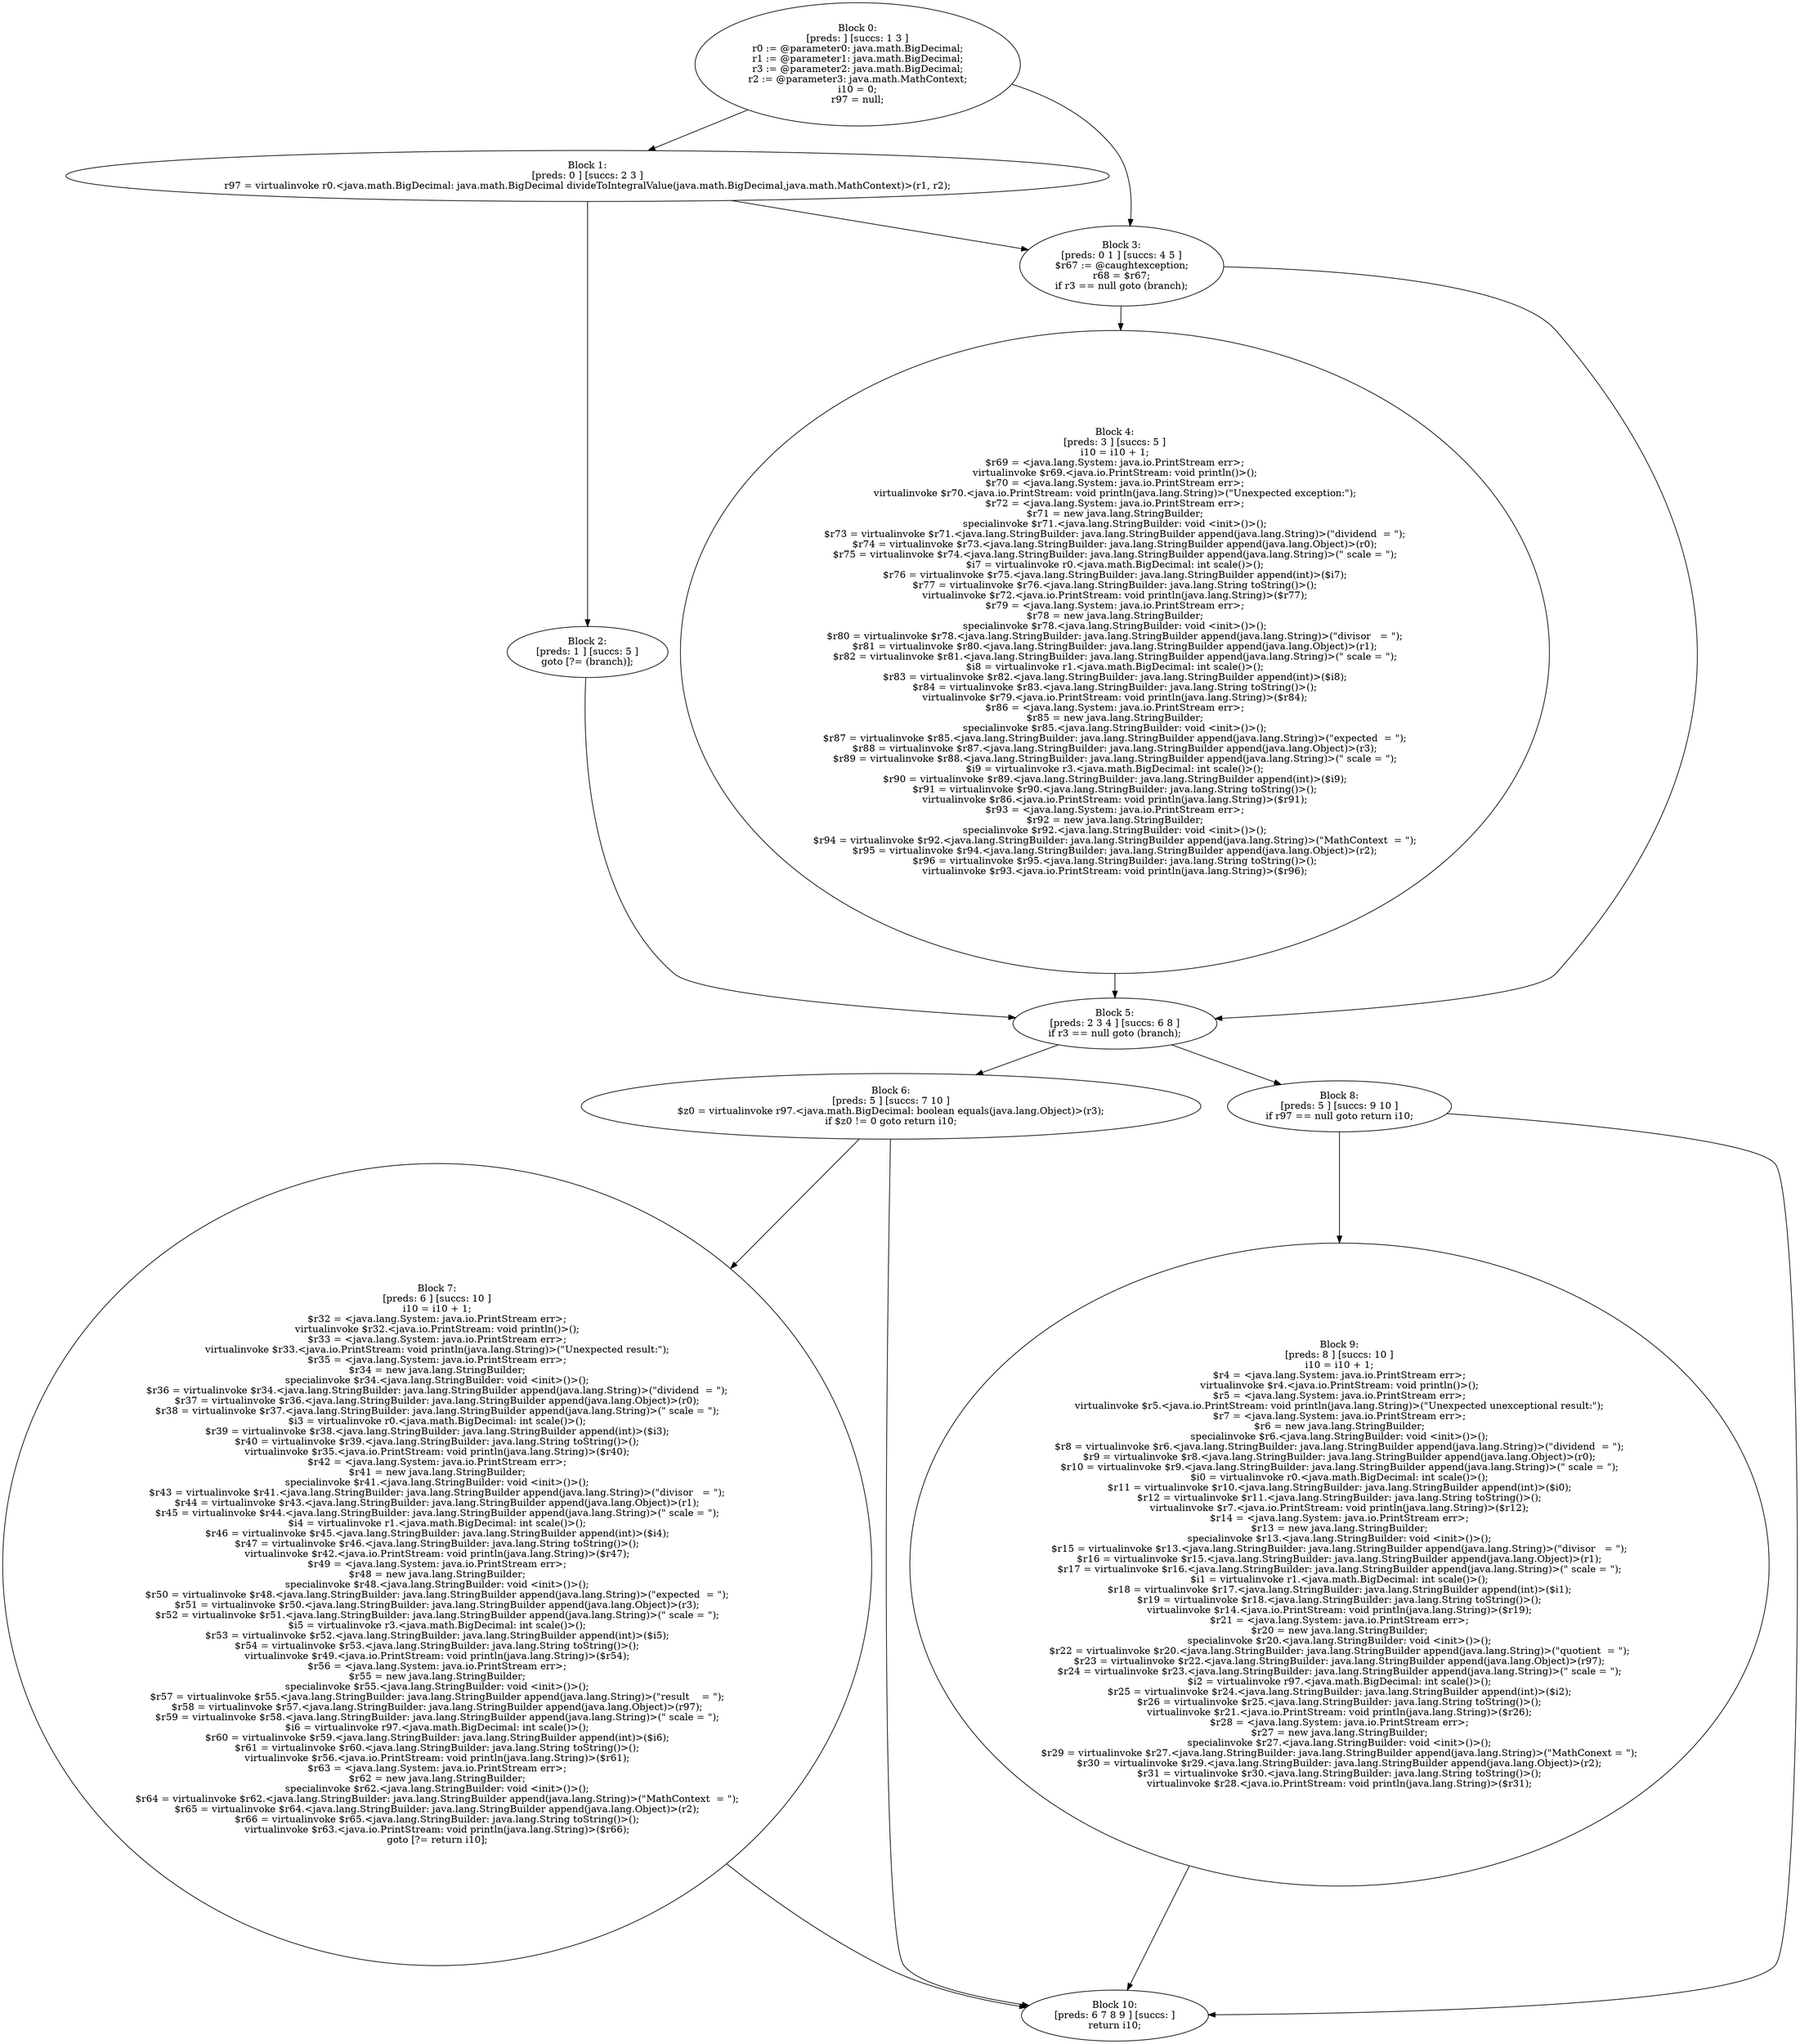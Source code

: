 digraph "unitGraph" {
    "Block 0:
[preds: ] [succs: 1 3 ]
r0 := @parameter0: java.math.BigDecimal;
r1 := @parameter1: java.math.BigDecimal;
r3 := @parameter2: java.math.BigDecimal;
r2 := @parameter3: java.math.MathContext;
i10 = 0;
r97 = null;
"
    "Block 1:
[preds: 0 ] [succs: 2 3 ]
r97 = virtualinvoke r0.<java.math.BigDecimal: java.math.BigDecimal divideToIntegralValue(java.math.BigDecimal,java.math.MathContext)>(r1, r2);
"
    "Block 2:
[preds: 1 ] [succs: 5 ]
goto [?= (branch)];
"
    "Block 3:
[preds: 0 1 ] [succs: 4 5 ]
$r67 := @caughtexception;
r68 = $r67;
if r3 == null goto (branch);
"
    "Block 4:
[preds: 3 ] [succs: 5 ]
i10 = i10 + 1;
$r69 = <java.lang.System: java.io.PrintStream err>;
virtualinvoke $r69.<java.io.PrintStream: void println()>();
$r70 = <java.lang.System: java.io.PrintStream err>;
virtualinvoke $r70.<java.io.PrintStream: void println(java.lang.String)>(\"Unexpected exception:\");
$r72 = <java.lang.System: java.io.PrintStream err>;
$r71 = new java.lang.StringBuilder;
specialinvoke $r71.<java.lang.StringBuilder: void <init>()>();
$r73 = virtualinvoke $r71.<java.lang.StringBuilder: java.lang.StringBuilder append(java.lang.String)>(\"dividend  = \");
$r74 = virtualinvoke $r73.<java.lang.StringBuilder: java.lang.StringBuilder append(java.lang.Object)>(r0);
$r75 = virtualinvoke $r74.<java.lang.StringBuilder: java.lang.StringBuilder append(java.lang.String)>(\" scale = \");
$i7 = virtualinvoke r0.<java.math.BigDecimal: int scale()>();
$r76 = virtualinvoke $r75.<java.lang.StringBuilder: java.lang.StringBuilder append(int)>($i7);
$r77 = virtualinvoke $r76.<java.lang.StringBuilder: java.lang.String toString()>();
virtualinvoke $r72.<java.io.PrintStream: void println(java.lang.String)>($r77);
$r79 = <java.lang.System: java.io.PrintStream err>;
$r78 = new java.lang.StringBuilder;
specialinvoke $r78.<java.lang.StringBuilder: void <init>()>();
$r80 = virtualinvoke $r78.<java.lang.StringBuilder: java.lang.StringBuilder append(java.lang.String)>(\"divisor   = \");
$r81 = virtualinvoke $r80.<java.lang.StringBuilder: java.lang.StringBuilder append(java.lang.Object)>(r1);
$r82 = virtualinvoke $r81.<java.lang.StringBuilder: java.lang.StringBuilder append(java.lang.String)>(\" scale = \");
$i8 = virtualinvoke r1.<java.math.BigDecimal: int scale()>();
$r83 = virtualinvoke $r82.<java.lang.StringBuilder: java.lang.StringBuilder append(int)>($i8);
$r84 = virtualinvoke $r83.<java.lang.StringBuilder: java.lang.String toString()>();
virtualinvoke $r79.<java.io.PrintStream: void println(java.lang.String)>($r84);
$r86 = <java.lang.System: java.io.PrintStream err>;
$r85 = new java.lang.StringBuilder;
specialinvoke $r85.<java.lang.StringBuilder: void <init>()>();
$r87 = virtualinvoke $r85.<java.lang.StringBuilder: java.lang.StringBuilder append(java.lang.String)>(\"expected  = \");
$r88 = virtualinvoke $r87.<java.lang.StringBuilder: java.lang.StringBuilder append(java.lang.Object)>(r3);
$r89 = virtualinvoke $r88.<java.lang.StringBuilder: java.lang.StringBuilder append(java.lang.String)>(\" scale = \");
$i9 = virtualinvoke r3.<java.math.BigDecimal: int scale()>();
$r90 = virtualinvoke $r89.<java.lang.StringBuilder: java.lang.StringBuilder append(int)>($i9);
$r91 = virtualinvoke $r90.<java.lang.StringBuilder: java.lang.String toString()>();
virtualinvoke $r86.<java.io.PrintStream: void println(java.lang.String)>($r91);
$r93 = <java.lang.System: java.io.PrintStream err>;
$r92 = new java.lang.StringBuilder;
specialinvoke $r92.<java.lang.StringBuilder: void <init>()>();
$r94 = virtualinvoke $r92.<java.lang.StringBuilder: java.lang.StringBuilder append(java.lang.String)>(\"MathContext  = \");
$r95 = virtualinvoke $r94.<java.lang.StringBuilder: java.lang.StringBuilder append(java.lang.Object)>(r2);
$r96 = virtualinvoke $r95.<java.lang.StringBuilder: java.lang.String toString()>();
virtualinvoke $r93.<java.io.PrintStream: void println(java.lang.String)>($r96);
"
    "Block 5:
[preds: 2 3 4 ] [succs: 6 8 ]
if r3 == null goto (branch);
"
    "Block 6:
[preds: 5 ] [succs: 7 10 ]
$z0 = virtualinvoke r97.<java.math.BigDecimal: boolean equals(java.lang.Object)>(r3);
if $z0 != 0 goto return i10;
"
    "Block 7:
[preds: 6 ] [succs: 10 ]
i10 = i10 + 1;
$r32 = <java.lang.System: java.io.PrintStream err>;
virtualinvoke $r32.<java.io.PrintStream: void println()>();
$r33 = <java.lang.System: java.io.PrintStream err>;
virtualinvoke $r33.<java.io.PrintStream: void println(java.lang.String)>(\"Unexpected result:\");
$r35 = <java.lang.System: java.io.PrintStream err>;
$r34 = new java.lang.StringBuilder;
specialinvoke $r34.<java.lang.StringBuilder: void <init>()>();
$r36 = virtualinvoke $r34.<java.lang.StringBuilder: java.lang.StringBuilder append(java.lang.String)>(\"dividend  = \");
$r37 = virtualinvoke $r36.<java.lang.StringBuilder: java.lang.StringBuilder append(java.lang.Object)>(r0);
$r38 = virtualinvoke $r37.<java.lang.StringBuilder: java.lang.StringBuilder append(java.lang.String)>(\" scale = \");
$i3 = virtualinvoke r0.<java.math.BigDecimal: int scale()>();
$r39 = virtualinvoke $r38.<java.lang.StringBuilder: java.lang.StringBuilder append(int)>($i3);
$r40 = virtualinvoke $r39.<java.lang.StringBuilder: java.lang.String toString()>();
virtualinvoke $r35.<java.io.PrintStream: void println(java.lang.String)>($r40);
$r42 = <java.lang.System: java.io.PrintStream err>;
$r41 = new java.lang.StringBuilder;
specialinvoke $r41.<java.lang.StringBuilder: void <init>()>();
$r43 = virtualinvoke $r41.<java.lang.StringBuilder: java.lang.StringBuilder append(java.lang.String)>(\"divisor   = \");
$r44 = virtualinvoke $r43.<java.lang.StringBuilder: java.lang.StringBuilder append(java.lang.Object)>(r1);
$r45 = virtualinvoke $r44.<java.lang.StringBuilder: java.lang.StringBuilder append(java.lang.String)>(\" scale = \");
$i4 = virtualinvoke r1.<java.math.BigDecimal: int scale()>();
$r46 = virtualinvoke $r45.<java.lang.StringBuilder: java.lang.StringBuilder append(int)>($i4);
$r47 = virtualinvoke $r46.<java.lang.StringBuilder: java.lang.String toString()>();
virtualinvoke $r42.<java.io.PrintStream: void println(java.lang.String)>($r47);
$r49 = <java.lang.System: java.io.PrintStream err>;
$r48 = new java.lang.StringBuilder;
specialinvoke $r48.<java.lang.StringBuilder: void <init>()>();
$r50 = virtualinvoke $r48.<java.lang.StringBuilder: java.lang.StringBuilder append(java.lang.String)>(\"expected  = \");
$r51 = virtualinvoke $r50.<java.lang.StringBuilder: java.lang.StringBuilder append(java.lang.Object)>(r3);
$r52 = virtualinvoke $r51.<java.lang.StringBuilder: java.lang.StringBuilder append(java.lang.String)>(\" scale = \");
$i5 = virtualinvoke r3.<java.math.BigDecimal: int scale()>();
$r53 = virtualinvoke $r52.<java.lang.StringBuilder: java.lang.StringBuilder append(int)>($i5);
$r54 = virtualinvoke $r53.<java.lang.StringBuilder: java.lang.String toString()>();
virtualinvoke $r49.<java.io.PrintStream: void println(java.lang.String)>($r54);
$r56 = <java.lang.System: java.io.PrintStream err>;
$r55 = new java.lang.StringBuilder;
specialinvoke $r55.<java.lang.StringBuilder: void <init>()>();
$r57 = virtualinvoke $r55.<java.lang.StringBuilder: java.lang.StringBuilder append(java.lang.String)>(\"result    = \");
$r58 = virtualinvoke $r57.<java.lang.StringBuilder: java.lang.StringBuilder append(java.lang.Object)>(r97);
$r59 = virtualinvoke $r58.<java.lang.StringBuilder: java.lang.StringBuilder append(java.lang.String)>(\" scale = \");
$i6 = virtualinvoke r97.<java.math.BigDecimal: int scale()>();
$r60 = virtualinvoke $r59.<java.lang.StringBuilder: java.lang.StringBuilder append(int)>($i6);
$r61 = virtualinvoke $r60.<java.lang.StringBuilder: java.lang.String toString()>();
virtualinvoke $r56.<java.io.PrintStream: void println(java.lang.String)>($r61);
$r63 = <java.lang.System: java.io.PrintStream err>;
$r62 = new java.lang.StringBuilder;
specialinvoke $r62.<java.lang.StringBuilder: void <init>()>();
$r64 = virtualinvoke $r62.<java.lang.StringBuilder: java.lang.StringBuilder append(java.lang.String)>(\"MathContext  = \");
$r65 = virtualinvoke $r64.<java.lang.StringBuilder: java.lang.StringBuilder append(java.lang.Object)>(r2);
$r66 = virtualinvoke $r65.<java.lang.StringBuilder: java.lang.String toString()>();
virtualinvoke $r63.<java.io.PrintStream: void println(java.lang.String)>($r66);
goto [?= return i10];
"
    "Block 8:
[preds: 5 ] [succs: 9 10 ]
if r97 == null goto return i10;
"
    "Block 9:
[preds: 8 ] [succs: 10 ]
i10 = i10 + 1;
$r4 = <java.lang.System: java.io.PrintStream err>;
virtualinvoke $r4.<java.io.PrintStream: void println()>();
$r5 = <java.lang.System: java.io.PrintStream err>;
virtualinvoke $r5.<java.io.PrintStream: void println(java.lang.String)>(\"Unexpected unexceptional result:\");
$r7 = <java.lang.System: java.io.PrintStream err>;
$r6 = new java.lang.StringBuilder;
specialinvoke $r6.<java.lang.StringBuilder: void <init>()>();
$r8 = virtualinvoke $r6.<java.lang.StringBuilder: java.lang.StringBuilder append(java.lang.String)>(\"dividend  = \");
$r9 = virtualinvoke $r8.<java.lang.StringBuilder: java.lang.StringBuilder append(java.lang.Object)>(r0);
$r10 = virtualinvoke $r9.<java.lang.StringBuilder: java.lang.StringBuilder append(java.lang.String)>(\" scale = \");
$i0 = virtualinvoke r0.<java.math.BigDecimal: int scale()>();
$r11 = virtualinvoke $r10.<java.lang.StringBuilder: java.lang.StringBuilder append(int)>($i0);
$r12 = virtualinvoke $r11.<java.lang.StringBuilder: java.lang.String toString()>();
virtualinvoke $r7.<java.io.PrintStream: void println(java.lang.String)>($r12);
$r14 = <java.lang.System: java.io.PrintStream err>;
$r13 = new java.lang.StringBuilder;
specialinvoke $r13.<java.lang.StringBuilder: void <init>()>();
$r15 = virtualinvoke $r13.<java.lang.StringBuilder: java.lang.StringBuilder append(java.lang.String)>(\"divisor   = \");
$r16 = virtualinvoke $r15.<java.lang.StringBuilder: java.lang.StringBuilder append(java.lang.Object)>(r1);
$r17 = virtualinvoke $r16.<java.lang.StringBuilder: java.lang.StringBuilder append(java.lang.String)>(\" scale = \");
$i1 = virtualinvoke r1.<java.math.BigDecimal: int scale()>();
$r18 = virtualinvoke $r17.<java.lang.StringBuilder: java.lang.StringBuilder append(int)>($i1);
$r19 = virtualinvoke $r18.<java.lang.StringBuilder: java.lang.String toString()>();
virtualinvoke $r14.<java.io.PrintStream: void println(java.lang.String)>($r19);
$r21 = <java.lang.System: java.io.PrintStream err>;
$r20 = new java.lang.StringBuilder;
specialinvoke $r20.<java.lang.StringBuilder: void <init>()>();
$r22 = virtualinvoke $r20.<java.lang.StringBuilder: java.lang.StringBuilder append(java.lang.String)>(\"quotient  = \");
$r23 = virtualinvoke $r22.<java.lang.StringBuilder: java.lang.StringBuilder append(java.lang.Object)>(r97);
$r24 = virtualinvoke $r23.<java.lang.StringBuilder: java.lang.StringBuilder append(java.lang.String)>(\" scale = \");
$i2 = virtualinvoke r97.<java.math.BigDecimal: int scale()>();
$r25 = virtualinvoke $r24.<java.lang.StringBuilder: java.lang.StringBuilder append(int)>($i2);
$r26 = virtualinvoke $r25.<java.lang.StringBuilder: java.lang.String toString()>();
virtualinvoke $r21.<java.io.PrintStream: void println(java.lang.String)>($r26);
$r28 = <java.lang.System: java.io.PrintStream err>;
$r27 = new java.lang.StringBuilder;
specialinvoke $r27.<java.lang.StringBuilder: void <init>()>();
$r29 = virtualinvoke $r27.<java.lang.StringBuilder: java.lang.StringBuilder append(java.lang.String)>(\"MathConext = \");
$r30 = virtualinvoke $r29.<java.lang.StringBuilder: java.lang.StringBuilder append(java.lang.Object)>(r2);
$r31 = virtualinvoke $r30.<java.lang.StringBuilder: java.lang.String toString()>();
virtualinvoke $r28.<java.io.PrintStream: void println(java.lang.String)>($r31);
"
    "Block 10:
[preds: 6 7 8 9 ] [succs: ]
return i10;
"
    "Block 0:
[preds: ] [succs: 1 3 ]
r0 := @parameter0: java.math.BigDecimal;
r1 := @parameter1: java.math.BigDecimal;
r3 := @parameter2: java.math.BigDecimal;
r2 := @parameter3: java.math.MathContext;
i10 = 0;
r97 = null;
"->"Block 1:
[preds: 0 ] [succs: 2 3 ]
r97 = virtualinvoke r0.<java.math.BigDecimal: java.math.BigDecimal divideToIntegralValue(java.math.BigDecimal,java.math.MathContext)>(r1, r2);
";
    "Block 0:
[preds: ] [succs: 1 3 ]
r0 := @parameter0: java.math.BigDecimal;
r1 := @parameter1: java.math.BigDecimal;
r3 := @parameter2: java.math.BigDecimal;
r2 := @parameter3: java.math.MathContext;
i10 = 0;
r97 = null;
"->"Block 3:
[preds: 0 1 ] [succs: 4 5 ]
$r67 := @caughtexception;
r68 = $r67;
if r3 == null goto (branch);
";
    "Block 1:
[preds: 0 ] [succs: 2 3 ]
r97 = virtualinvoke r0.<java.math.BigDecimal: java.math.BigDecimal divideToIntegralValue(java.math.BigDecimal,java.math.MathContext)>(r1, r2);
"->"Block 2:
[preds: 1 ] [succs: 5 ]
goto [?= (branch)];
";
    "Block 1:
[preds: 0 ] [succs: 2 3 ]
r97 = virtualinvoke r0.<java.math.BigDecimal: java.math.BigDecimal divideToIntegralValue(java.math.BigDecimal,java.math.MathContext)>(r1, r2);
"->"Block 3:
[preds: 0 1 ] [succs: 4 5 ]
$r67 := @caughtexception;
r68 = $r67;
if r3 == null goto (branch);
";
    "Block 2:
[preds: 1 ] [succs: 5 ]
goto [?= (branch)];
"->"Block 5:
[preds: 2 3 4 ] [succs: 6 8 ]
if r3 == null goto (branch);
";
    "Block 3:
[preds: 0 1 ] [succs: 4 5 ]
$r67 := @caughtexception;
r68 = $r67;
if r3 == null goto (branch);
"->"Block 4:
[preds: 3 ] [succs: 5 ]
i10 = i10 + 1;
$r69 = <java.lang.System: java.io.PrintStream err>;
virtualinvoke $r69.<java.io.PrintStream: void println()>();
$r70 = <java.lang.System: java.io.PrintStream err>;
virtualinvoke $r70.<java.io.PrintStream: void println(java.lang.String)>(\"Unexpected exception:\");
$r72 = <java.lang.System: java.io.PrintStream err>;
$r71 = new java.lang.StringBuilder;
specialinvoke $r71.<java.lang.StringBuilder: void <init>()>();
$r73 = virtualinvoke $r71.<java.lang.StringBuilder: java.lang.StringBuilder append(java.lang.String)>(\"dividend  = \");
$r74 = virtualinvoke $r73.<java.lang.StringBuilder: java.lang.StringBuilder append(java.lang.Object)>(r0);
$r75 = virtualinvoke $r74.<java.lang.StringBuilder: java.lang.StringBuilder append(java.lang.String)>(\" scale = \");
$i7 = virtualinvoke r0.<java.math.BigDecimal: int scale()>();
$r76 = virtualinvoke $r75.<java.lang.StringBuilder: java.lang.StringBuilder append(int)>($i7);
$r77 = virtualinvoke $r76.<java.lang.StringBuilder: java.lang.String toString()>();
virtualinvoke $r72.<java.io.PrintStream: void println(java.lang.String)>($r77);
$r79 = <java.lang.System: java.io.PrintStream err>;
$r78 = new java.lang.StringBuilder;
specialinvoke $r78.<java.lang.StringBuilder: void <init>()>();
$r80 = virtualinvoke $r78.<java.lang.StringBuilder: java.lang.StringBuilder append(java.lang.String)>(\"divisor   = \");
$r81 = virtualinvoke $r80.<java.lang.StringBuilder: java.lang.StringBuilder append(java.lang.Object)>(r1);
$r82 = virtualinvoke $r81.<java.lang.StringBuilder: java.lang.StringBuilder append(java.lang.String)>(\" scale = \");
$i8 = virtualinvoke r1.<java.math.BigDecimal: int scale()>();
$r83 = virtualinvoke $r82.<java.lang.StringBuilder: java.lang.StringBuilder append(int)>($i8);
$r84 = virtualinvoke $r83.<java.lang.StringBuilder: java.lang.String toString()>();
virtualinvoke $r79.<java.io.PrintStream: void println(java.lang.String)>($r84);
$r86 = <java.lang.System: java.io.PrintStream err>;
$r85 = new java.lang.StringBuilder;
specialinvoke $r85.<java.lang.StringBuilder: void <init>()>();
$r87 = virtualinvoke $r85.<java.lang.StringBuilder: java.lang.StringBuilder append(java.lang.String)>(\"expected  = \");
$r88 = virtualinvoke $r87.<java.lang.StringBuilder: java.lang.StringBuilder append(java.lang.Object)>(r3);
$r89 = virtualinvoke $r88.<java.lang.StringBuilder: java.lang.StringBuilder append(java.lang.String)>(\" scale = \");
$i9 = virtualinvoke r3.<java.math.BigDecimal: int scale()>();
$r90 = virtualinvoke $r89.<java.lang.StringBuilder: java.lang.StringBuilder append(int)>($i9);
$r91 = virtualinvoke $r90.<java.lang.StringBuilder: java.lang.String toString()>();
virtualinvoke $r86.<java.io.PrintStream: void println(java.lang.String)>($r91);
$r93 = <java.lang.System: java.io.PrintStream err>;
$r92 = new java.lang.StringBuilder;
specialinvoke $r92.<java.lang.StringBuilder: void <init>()>();
$r94 = virtualinvoke $r92.<java.lang.StringBuilder: java.lang.StringBuilder append(java.lang.String)>(\"MathContext  = \");
$r95 = virtualinvoke $r94.<java.lang.StringBuilder: java.lang.StringBuilder append(java.lang.Object)>(r2);
$r96 = virtualinvoke $r95.<java.lang.StringBuilder: java.lang.String toString()>();
virtualinvoke $r93.<java.io.PrintStream: void println(java.lang.String)>($r96);
";
    "Block 3:
[preds: 0 1 ] [succs: 4 5 ]
$r67 := @caughtexception;
r68 = $r67;
if r3 == null goto (branch);
"->"Block 5:
[preds: 2 3 4 ] [succs: 6 8 ]
if r3 == null goto (branch);
";
    "Block 4:
[preds: 3 ] [succs: 5 ]
i10 = i10 + 1;
$r69 = <java.lang.System: java.io.PrintStream err>;
virtualinvoke $r69.<java.io.PrintStream: void println()>();
$r70 = <java.lang.System: java.io.PrintStream err>;
virtualinvoke $r70.<java.io.PrintStream: void println(java.lang.String)>(\"Unexpected exception:\");
$r72 = <java.lang.System: java.io.PrintStream err>;
$r71 = new java.lang.StringBuilder;
specialinvoke $r71.<java.lang.StringBuilder: void <init>()>();
$r73 = virtualinvoke $r71.<java.lang.StringBuilder: java.lang.StringBuilder append(java.lang.String)>(\"dividend  = \");
$r74 = virtualinvoke $r73.<java.lang.StringBuilder: java.lang.StringBuilder append(java.lang.Object)>(r0);
$r75 = virtualinvoke $r74.<java.lang.StringBuilder: java.lang.StringBuilder append(java.lang.String)>(\" scale = \");
$i7 = virtualinvoke r0.<java.math.BigDecimal: int scale()>();
$r76 = virtualinvoke $r75.<java.lang.StringBuilder: java.lang.StringBuilder append(int)>($i7);
$r77 = virtualinvoke $r76.<java.lang.StringBuilder: java.lang.String toString()>();
virtualinvoke $r72.<java.io.PrintStream: void println(java.lang.String)>($r77);
$r79 = <java.lang.System: java.io.PrintStream err>;
$r78 = new java.lang.StringBuilder;
specialinvoke $r78.<java.lang.StringBuilder: void <init>()>();
$r80 = virtualinvoke $r78.<java.lang.StringBuilder: java.lang.StringBuilder append(java.lang.String)>(\"divisor   = \");
$r81 = virtualinvoke $r80.<java.lang.StringBuilder: java.lang.StringBuilder append(java.lang.Object)>(r1);
$r82 = virtualinvoke $r81.<java.lang.StringBuilder: java.lang.StringBuilder append(java.lang.String)>(\" scale = \");
$i8 = virtualinvoke r1.<java.math.BigDecimal: int scale()>();
$r83 = virtualinvoke $r82.<java.lang.StringBuilder: java.lang.StringBuilder append(int)>($i8);
$r84 = virtualinvoke $r83.<java.lang.StringBuilder: java.lang.String toString()>();
virtualinvoke $r79.<java.io.PrintStream: void println(java.lang.String)>($r84);
$r86 = <java.lang.System: java.io.PrintStream err>;
$r85 = new java.lang.StringBuilder;
specialinvoke $r85.<java.lang.StringBuilder: void <init>()>();
$r87 = virtualinvoke $r85.<java.lang.StringBuilder: java.lang.StringBuilder append(java.lang.String)>(\"expected  = \");
$r88 = virtualinvoke $r87.<java.lang.StringBuilder: java.lang.StringBuilder append(java.lang.Object)>(r3);
$r89 = virtualinvoke $r88.<java.lang.StringBuilder: java.lang.StringBuilder append(java.lang.String)>(\" scale = \");
$i9 = virtualinvoke r3.<java.math.BigDecimal: int scale()>();
$r90 = virtualinvoke $r89.<java.lang.StringBuilder: java.lang.StringBuilder append(int)>($i9);
$r91 = virtualinvoke $r90.<java.lang.StringBuilder: java.lang.String toString()>();
virtualinvoke $r86.<java.io.PrintStream: void println(java.lang.String)>($r91);
$r93 = <java.lang.System: java.io.PrintStream err>;
$r92 = new java.lang.StringBuilder;
specialinvoke $r92.<java.lang.StringBuilder: void <init>()>();
$r94 = virtualinvoke $r92.<java.lang.StringBuilder: java.lang.StringBuilder append(java.lang.String)>(\"MathContext  = \");
$r95 = virtualinvoke $r94.<java.lang.StringBuilder: java.lang.StringBuilder append(java.lang.Object)>(r2);
$r96 = virtualinvoke $r95.<java.lang.StringBuilder: java.lang.String toString()>();
virtualinvoke $r93.<java.io.PrintStream: void println(java.lang.String)>($r96);
"->"Block 5:
[preds: 2 3 4 ] [succs: 6 8 ]
if r3 == null goto (branch);
";
    "Block 5:
[preds: 2 3 4 ] [succs: 6 8 ]
if r3 == null goto (branch);
"->"Block 6:
[preds: 5 ] [succs: 7 10 ]
$z0 = virtualinvoke r97.<java.math.BigDecimal: boolean equals(java.lang.Object)>(r3);
if $z0 != 0 goto return i10;
";
    "Block 5:
[preds: 2 3 4 ] [succs: 6 8 ]
if r3 == null goto (branch);
"->"Block 8:
[preds: 5 ] [succs: 9 10 ]
if r97 == null goto return i10;
";
    "Block 6:
[preds: 5 ] [succs: 7 10 ]
$z0 = virtualinvoke r97.<java.math.BigDecimal: boolean equals(java.lang.Object)>(r3);
if $z0 != 0 goto return i10;
"->"Block 7:
[preds: 6 ] [succs: 10 ]
i10 = i10 + 1;
$r32 = <java.lang.System: java.io.PrintStream err>;
virtualinvoke $r32.<java.io.PrintStream: void println()>();
$r33 = <java.lang.System: java.io.PrintStream err>;
virtualinvoke $r33.<java.io.PrintStream: void println(java.lang.String)>(\"Unexpected result:\");
$r35 = <java.lang.System: java.io.PrintStream err>;
$r34 = new java.lang.StringBuilder;
specialinvoke $r34.<java.lang.StringBuilder: void <init>()>();
$r36 = virtualinvoke $r34.<java.lang.StringBuilder: java.lang.StringBuilder append(java.lang.String)>(\"dividend  = \");
$r37 = virtualinvoke $r36.<java.lang.StringBuilder: java.lang.StringBuilder append(java.lang.Object)>(r0);
$r38 = virtualinvoke $r37.<java.lang.StringBuilder: java.lang.StringBuilder append(java.lang.String)>(\" scale = \");
$i3 = virtualinvoke r0.<java.math.BigDecimal: int scale()>();
$r39 = virtualinvoke $r38.<java.lang.StringBuilder: java.lang.StringBuilder append(int)>($i3);
$r40 = virtualinvoke $r39.<java.lang.StringBuilder: java.lang.String toString()>();
virtualinvoke $r35.<java.io.PrintStream: void println(java.lang.String)>($r40);
$r42 = <java.lang.System: java.io.PrintStream err>;
$r41 = new java.lang.StringBuilder;
specialinvoke $r41.<java.lang.StringBuilder: void <init>()>();
$r43 = virtualinvoke $r41.<java.lang.StringBuilder: java.lang.StringBuilder append(java.lang.String)>(\"divisor   = \");
$r44 = virtualinvoke $r43.<java.lang.StringBuilder: java.lang.StringBuilder append(java.lang.Object)>(r1);
$r45 = virtualinvoke $r44.<java.lang.StringBuilder: java.lang.StringBuilder append(java.lang.String)>(\" scale = \");
$i4 = virtualinvoke r1.<java.math.BigDecimal: int scale()>();
$r46 = virtualinvoke $r45.<java.lang.StringBuilder: java.lang.StringBuilder append(int)>($i4);
$r47 = virtualinvoke $r46.<java.lang.StringBuilder: java.lang.String toString()>();
virtualinvoke $r42.<java.io.PrintStream: void println(java.lang.String)>($r47);
$r49 = <java.lang.System: java.io.PrintStream err>;
$r48 = new java.lang.StringBuilder;
specialinvoke $r48.<java.lang.StringBuilder: void <init>()>();
$r50 = virtualinvoke $r48.<java.lang.StringBuilder: java.lang.StringBuilder append(java.lang.String)>(\"expected  = \");
$r51 = virtualinvoke $r50.<java.lang.StringBuilder: java.lang.StringBuilder append(java.lang.Object)>(r3);
$r52 = virtualinvoke $r51.<java.lang.StringBuilder: java.lang.StringBuilder append(java.lang.String)>(\" scale = \");
$i5 = virtualinvoke r3.<java.math.BigDecimal: int scale()>();
$r53 = virtualinvoke $r52.<java.lang.StringBuilder: java.lang.StringBuilder append(int)>($i5);
$r54 = virtualinvoke $r53.<java.lang.StringBuilder: java.lang.String toString()>();
virtualinvoke $r49.<java.io.PrintStream: void println(java.lang.String)>($r54);
$r56 = <java.lang.System: java.io.PrintStream err>;
$r55 = new java.lang.StringBuilder;
specialinvoke $r55.<java.lang.StringBuilder: void <init>()>();
$r57 = virtualinvoke $r55.<java.lang.StringBuilder: java.lang.StringBuilder append(java.lang.String)>(\"result    = \");
$r58 = virtualinvoke $r57.<java.lang.StringBuilder: java.lang.StringBuilder append(java.lang.Object)>(r97);
$r59 = virtualinvoke $r58.<java.lang.StringBuilder: java.lang.StringBuilder append(java.lang.String)>(\" scale = \");
$i6 = virtualinvoke r97.<java.math.BigDecimal: int scale()>();
$r60 = virtualinvoke $r59.<java.lang.StringBuilder: java.lang.StringBuilder append(int)>($i6);
$r61 = virtualinvoke $r60.<java.lang.StringBuilder: java.lang.String toString()>();
virtualinvoke $r56.<java.io.PrintStream: void println(java.lang.String)>($r61);
$r63 = <java.lang.System: java.io.PrintStream err>;
$r62 = new java.lang.StringBuilder;
specialinvoke $r62.<java.lang.StringBuilder: void <init>()>();
$r64 = virtualinvoke $r62.<java.lang.StringBuilder: java.lang.StringBuilder append(java.lang.String)>(\"MathContext  = \");
$r65 = virtualinvoke $r64.<java.lang.StringBuilder: java.lang.StringBuilder append(java.lang.Object)>(r2);
$r66 = virtualinvoke $r65.<java.lang.StringBuilder: java.lang.String toString()>();
virtualinvoke $r63.<java.io.PrintStream: void println(java.lang.String)>($r66);
goto [?= return i10];
";
    "Block 6:
[preds: 5 ] [succs: 7 10 ]
$z0 = virtualinvoke r97.<java.math.BigDecimal: boolean equals(java.lang.Object)>(r3);
if $z0 != 0 goto return i10;
"->"Block 10:
[preds: 6 7 8 9 ] [succs: ]
return i10;
";
    "Block 7:
[preds: 6 ] [succs: 10 ]
i10 = i10 + 1;
$r32 = <java.lang.System: java.io.PrintStream err>;
virtualinvoke $r32.<java.io.PrintStream: void println()>();
$r33 = <java.lang.System: java.io.PrintStream err>;
virtualinvoke $r33.<java.io.PrintStream: void println(java.lang.String)>(\"Unexpected result:\");
$r35 = <java.lang.System: java.io.PrintStream err>;
$r34 = new java.lang.StringBuilder;
specialinvoke $r34.<java.lang.StringBuilder: void <init>()>();
$r36 = virtualinvoke $r34.<java.lang.StringBuilder: java.lang.StringBuilder append(java.lang.String)>(\"dividend  = \");
$r37 = virtualinvoke $r36.<java.lang.StringBuilder: java.lang.StringBuilder append(java.lang.Object)>(r0);
$r38 = virtualinvoke $r37.<java.lang.StringBuilder: java.lang.StringBuilder append(java.lang.String)>(\" scale = \");
$i3 = virtualinvoke r0.<java.math.BigDecimal: int scale()>();
$r39 = virtualinvoke $r38.<java.lang.StringBuilder: java.lang.StringBuilder append(int)>($i3);
$r40 = virtualinvoke $r39.<java.lang.StringBuilder: java.lang.String toString()>();
virtualinvoke $r35.<java.io.PrintStream: void println(java.lang.String)>($r40);
$r42 = <java.lang.System: java.io.PrintStream err>;
$r41 = new java.lang.StringBuilder;
specialinvoke $r41.<java.lang.StringBuilder: void <init>()>();
$r43 = virtualinvoke $r41.<java.lang.StringBuilder: java.lang.StringBuilder append(java.lang.String)>(\"divisor   = \");
$r44 = virtualinvoke $r43.<java.lang.StringBuilder: java.lang.StringBuilder append(java.lang.Object)>(r1);
$r45 = virtualinvoke $r44.<java.lang.StringBuilder: java.lang.StringBuilder append(java.lang.String)>(\" scale = \");
$i4 = virtualinvoke r1.<java.math.BigDecimal: int scale()>();
$r46 = virtualinvoke $r45.<java.lang.StringBuilder: java.lang.StringBuilder append(int)>($i4);
$r47 = virtualinvoke $r46.<java.lang.StringBuilder: java.lang.String toString()>();
virtualinvoke $r42.<java.io.PrintStream: void println(java.lang.String)>($r47);
$r49 = <java.lang.System: java.io.PrintStream err>;
$r48 = new java.lang.StringBuilder;
specialinvoke $r48.<java.lang.StringBuilder: void <init>()>();
$r50 = virtualinvoke $r48.<java.lang.StringBuilder: java.lang.StringBuilder append(java.lang.String)>(\"expected  = \");
$r51 = virtualinvoke $r50.<java.lang.StringBuilder: java.lang.StringBuilder append(java.lang.Object)>(r3);
$r52 = virtualinvoke $r51.<java.lang.StringBuilder: java.lang.StringBuilder append(java.lang.String)>(\" scale = \");
$i5 = virtualinvoke r3.<java.math.BigDecimal: int scale()>();
$r53 = virtualinvoke $r52.<java.lang.StringBuilder: java.lang.StringBuilder append(int)>($i5);
$r54 = virtualinvoke $r53.<java.lang.StringBuilder: java.lang.String toString()>();
virtualinvoke $r49.<java.io.PrintStream: void println(java.lang.String)>($r54);
$r56 = <java.lang.System: java.io.PrintStream err>;
$r55 = new java.lang.StringBuilder;
specialinvoke $r55.<java.lang.StringBuilder: void <init>()>();
$r57 = virtualinvoke $r55.<java.lang.StringBuilder: java.lang.StringBuilder append(java.lang.String)>(\"result    = \");
$r58 = virtualinvoke $r57.<java.lang.StringBuilder: java.lang.StringBuilder append(java.lang.Object)>(r97);
$r59 = virtualinvoke $r58.<java.lang.StringBuilder: java.lang.StringBuilder append(java.lang.String)>(\" scale = \");
$i6 = virtualinvoke r97.<java.math.BigDecimal: int scale()>();
$r60 = virtualinvoke $r59.<java.lang.StringBuilder: java.lang.StringBuilder append(int)>($i6);
$r61 = virtualinvoke $r60.<java.lang.StringBuilder: java.lang.String toString()>();
virtualinvoke $r56.<java.io.PrintStream: void println(java.lang.String)>($r61);
$r63 = <java.lang.System: java.io.PrintStream err>;
$r62 = new java.lang.StringBuilder;
specialinvoke $r62.<java.lang.StringBuilder: void <init>()>();
$r64 = virtualinvoke $r62.<java.lang.StringBuilder: java.lang.StringBuilder append(java.lang.String)>(\"MathContext  = \");
$r65 = virtualinvoke $r64.<java.lang.StringBuilder: java.lang.StringBuilder append(java.lang.Object)>(r2);
$r66 = virtualinvoke $r65.<java.lang.StringBuilder: java.lang.String toString()>();
virtualinvoke $r63.<java.io.PrintStream: void println(java.lang.String)>($r66);
goto [?= return i10];
"->"Block 10:
[preds: 6 7 8 9 ] [succs: ]
return i10;
";
    "Block 8:
[preds: 5 ] [succs: 9 10 ]
if r97 == null goto return i10;
"->"Block 9:
[preds: 8 ] [succs: 10 ]
i10 = i10 + 1;
$r4 = <java.lang.System: java.io.PrintStream err>;
virtualinvoke $r4.<java.io.PrintStream: void println()>();
$r5 = <java.lang.System: java.io.PrintStream err>;
virtualinvoke $r5.<java.io.PrintStream: void println(java.lang.String)>(\"Unexpected unexceptional result:\");
$r7 = <java.lang.System: java.io.PrintStream err>;
$r6 = new java.lang.StringBuilder;
specialinvoke $r6.<java.lang.StringBuilder: void <init>()>();
$r8 = virtualinvoke $r6.<java.lang.StringBuilder: java.lang.StringBuilder append(java.lang.String)>(\"dividend  = \");
$r9 = virtualinvoke $r8.<java.lang.StringBuilder: java.lang.StringBuilder append(java.lang.Object)>(r0);
$r10 = virtualinvoke $r9.<java.lang.StringBuilder: java.lang.StringBuilder append(java.lang.String)>(\" scale = \");
$i0 = virtualinvoke r0.<java.math.BigDecimal: int scale()>();
$r11 = virtualinvoke $r10.<java.lang.StringBuilder: java.lang.StringBuilder append(int)>($i0);
$r12 = virtualinvoke $r11.<java.lang.StringBuilder: java.lang.String toString()>();
virtualinvoke $r7.<java.io.PrintStream: void println(java.lang.String)>($r12);
$r14 = <java.lang.System: java.io.PrintStream err>;
$r13 = new java.lang.StringBuilder;
specialinvoke $r13.<java.lang.StringBuilder: void <init>()>();
$r15 = virtualinvoke $r13.<java.lang.StringBuilder: java.lang.StringBuilder append(java.lang.String)>(\"divisor   = \");
$r16 = virtualinvoke $r15.<java.lang.StringBuilder: java.lang.StringBuilder append(java.lang.Object)>(r1);
$r17 = virtualinvoke $r16.<java.lang.StringBuilder: java.lang.StringBuilder append(java.lang.String)>(\" scale = \");
$i1 = virtualinvoke r1.<java.math.BigDecimal: int scale()>();
$r18 = virtualinvoke $r17.<java.lang.StringBuilder: java.lang.StringBuilder append(int)>($i1);
$r19 = virtualinvoke $r18.<java.lang.StringBuilder: java.lang.String toString()>();
virtualinvoke $r14.<java.io.PrintStream: void println(java.lang.String)>($r19);
$r21 = <java.lang.System: java.io.PrintStream err>;
$r20 = new java.lang.StringBuilder;
specialinvoke $r20.<java.lang.StringBuilder: void <init>()>();
$r22 = virtualinvoke $r20.<java.lang.StringBuilder: java.lang.StringBuilder append(java.lang.String)>(\"quotient  = \");
$r23 = virtualinvoke $r22.<java.lang.StringBuilder: java.lang.StringBuilder append(java.lang.Object)>(r97);
$r24 = virtualinvoke $r23.<java.lang.StringBuilder: java.lang.StringBuilder append(java.lang.String)>(\" scale = \");
$i2 = virtualinvoke r97.<java.math.BigDecimal: int scale()>();
$r25 = virtualinvoke $r24.<java.lang.StringBuilder: java.lang.StringBuilder append(int)>($i2);
$r26 = virtualinvoke $r25.<java.lang.StringBuilder: java.lang.String toString()>();
virtualinvoke $r21.<java.io.PrintStream: void println(java.lang.String)>($r26);
$r28 = <java.lang.System: java.io.PrintStream err>;
$r27 = new java.lang.StringBuilder;
specialinvoke $r27.<java.lang.StringBuilder: void <init>()>();
$r29 = virtualinvoke $r27.<java.lang.StringBuilder: java.lang.StringBuilder append(java.lang.String)>(\"MathConext = \");
$r30 = virtualinvoke $r29.<java.lang.StringBuilder: java.lang.StringBuilder append(java.lang.Object)>(r2);
$r31 = virtualinvoke $r30.<java.lang.StringBuilder: java.lang.String toString()>();
virtualinvoke $r28.<java.io.PrintStream: void println(java.lang.String)>($r31);
";
    "Block 8:
[preds: 5 ] [succs: 9 10 ]
if r97 == null goto return i10;
"->"Block 10:
[preds: 6 7 8 9 ] [succs: ]
return i10;
";
    "Block 9:
[preds: 8 ] [succs: 10 ]
i10 = i10 + 1;
$r4 = <java.lang.System: java.io.PrintStream err>;
virtualinvoke $r4.<java.io.PrintStream: void println()>();
$r5 = <java.lang.System: java.io.PrintStream err>;
virtualinvoke $r5.<java.io.PrintStream: void println(java.lang.String)>(\"Unexpected unexceptional result:\");
$r7 = <java.lang.System: java.io.PrintStream err>;
$r6 = new java.lang.StringBuilder;
specialinvoke $r6.<java.lang.StringBuilder: void <init>()>();
$r8 = virtualinvoke $r6.<java.lang.StringBuilder: java.lang.StringBuilder append(java.lang.String)>(\"dividend  = \");
$r9 = virtualinvoke $r8.<java.lang.StringBuilder: java.lang.StringBuilder append(java.lang.Object)>(r0);
$r10 = virtualinvoke $r9.<java.lang.StringBuilder: java.lang.StringBuilder append(java.lang.String)>(\" scale = \");
$i0 = virtualinvoke r0.<java.math.BigDecimal: int scale()>();
$r11 = virtualinvoke $r10.<java.lang.StringBuilder: java.lang.StringBuilder append(int)>($i0);
$r12 = virtualinvoke $r11.<java.lang.StringBuilder: java.lang.String toString()>();
virtualinvoke $r7.<java.io.PrintStream: void println(java.lang.String)>($r12);
$r14 = <java.lang.System: java.io.PrintStream err>;
$r13 = new java.lang.StringBuilder;
specialinvoke $r13.<java.lang.StringBuilder: void <init>()>();
$r15 = virtualinvoke $r13.<java.lang.StringBuilder: java.lang.StringBuilder append(java.lang.String)>(\"divisor   = \");
$r16 = virtualinvoke $r15.<java.lang.StringBuilder: java.lang.StringBuilder append(java.lang.Object)>(r1);
$r17 = virtualinvoke $r16.<java.lang.StringBuilder: java.lang.StringBuilder append(java.lang.String)>(\" scale = \");
$i1 = virtualinvoke r1.<java.math.BigDecimal: int scale()>();
$r18 = virtualinvoke $r17.<java.lang.StringBuilder: java.lang.StringBuilder append(int)>($i1);
$r19 = virtualinvoke $r18.<java.lang.StringBuilder: java.lang.String toString()>();
virtualinvoke $r14.<java.io.PrintStream: void println(java.lang.String)>($r19);
$r21 = <java.lang.System: java.io.PrintStream err>;
$r20 = new java.lang.StringBuilder;
specialinvoke $r20.<java.lang.StringBuilder: void <init>()>();
$r22 = virtualinvoke $r20.<java.lang.StringBuilder: java.lang.StringBuilder append(java.lang.String)>(\"quotient  = \");
$r23 = virtualinvoke $r22.<java.lang.StringBuilder: java.lang.StringBuilder append(java.lang.Object)>(r97);
$r24 = virtualinvoke $r23.<java.lang.StringBuilder: java.lang.StringBuilder append(java.lang.String)>(\" scale = \");
$i2 = virtualinvoke r97.<java.math.BigDecimal: int scale()>();
$r25 = virtualinvoke $r24.<java.lang.StringBuilder: java.lang.StringBuilder append(int)>($i2);
$r26 = virtualinvoke $r25.<java.lang.StringBuilder: java.lang.String toString()>();
virtualinvoke $r21.<java.io.PrintStream: void println(java.lang.String)>($r26);
$r28 = <java.lang.System: java.io.PrintStream err>;
$r27 = new java.lang.StringBuilder;
specialinvoke $r27.<java.lang.StringBuilder: void <init>()>();
$r29 = virtualinvoke $r27.<java.lang.StringBuilder: java.lang.StringBuilder append(java.lang.String)>(\"MathConext = \");
$r30 = virtualinvoke $r29.<java.lang.StringBuilder: java.lang.StringBuilder append(java.lang.Object)>(r2);
$r31 = virtualinvoke $r30.<java.lang.StringBuilder: java.lang.String toString()>();
virtualinvoke $r28.<java.io.PrintStream: void println(java.lang.String)>($r31);
"->"Block 10:
[preds: 6 7 8 9 ] [succs: ]
return i10;
";
}
